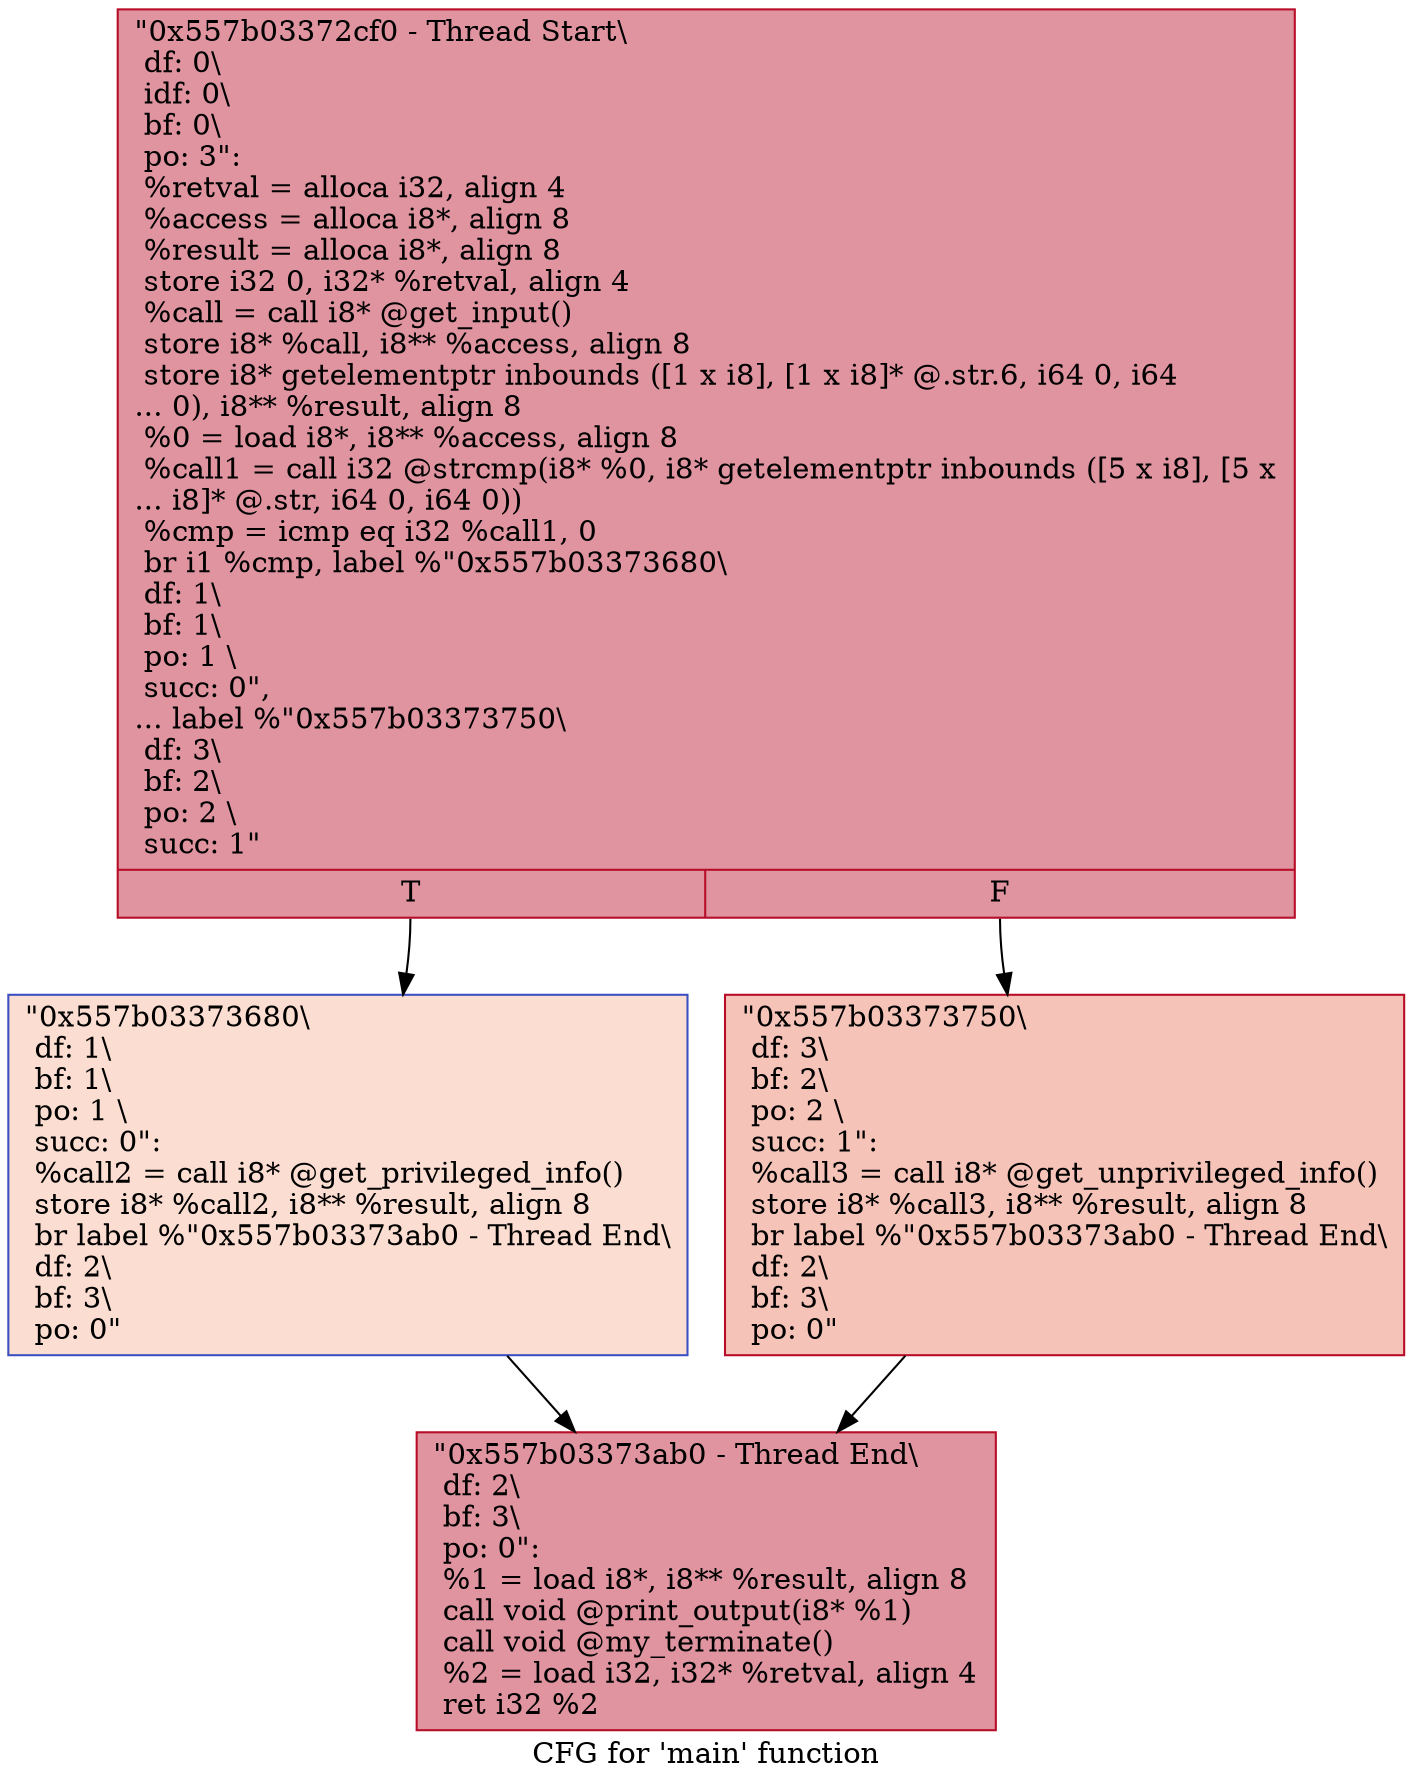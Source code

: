 digraph "CFG for 'main' function" {
	label="CFG for 'main' function";

	Node0x557b03372cf0 [shape=record,color="#b70d28ff", style=filled, fillcolor="#b70d2870",label="{\"0x557b03372cf0 - Thread Start\\\l df: 0\\\l idf: 0\\\l bf: 0\\\l po: 3\":\l  %retval = alloca i32, align 4\l  %access = alloca i8*, align 8\l  %result = alloca i8*, align 8\l  store i32 0, i32* %retval, align 4\l  %call = call i8* @get_input()\l  store i8* %call, i8** %access, align 8\l  store i8* getelementptr inbounds ([1 x i8], [1 x i8]* @.str.6, i64 0, i64\l... 0), i8** %result, align 8\l  %0 = load i8*, i8** %access, align 8\l  %call1 = call i32 @strcmp(i8* %0, i8* getelementptr inbounds ([5 x i8], [5 x\l... i8]* @.str, i64 0, i64 0))\l  %cmp = icmp eq i32 %call1, 0\l  br i1 %cmp, label %\"0x557b03373680\\\l df: 1\\\l bf: 1\\\l po: 1 \\\l succ: 0\",\l... label %\"0x557b03373750\\\l df: 3\\\l bf: 2\\\l po: 2 \\\l succ: 1\"\l|{<s0>T|<s1>F}}"];
	Node0x557b03372cf0:s0 -> Node0x557b03373680;
	Node0x557b03372cf0:s1 -> Node0x557b03373750;
	Node0x557b03373680 [shape=record,color="#3d50c3ff", style=filled, fillcolor="#f7b39670",label="{\"0x557b03373680\\\l df: 1\\\l bf: 1\\\l po: 1 \\\l succ: 0\": \l  %call2 = call i8* @get_privileged_info()\l  store i8* %call2, i8** %result, align 8\l  br label %\"0x557b03373ab0 - Thread End\\\l df: 2\\\l bf: 3\\\l po: 0\"\l}"];
	Node0x557b03373680 -> Node0x557b03373ab0;
	Node0x557b03373750 [shape=record,color="#b70d28ff", style=filled, fillcolor="#e8765c70",label="{\"0x557b03373750\\\l df: 3\\\l bf: 2\\\l po: 2 \\\l succ: 1\": \l  %call3 = call i8* @get_unprivileged_info()\l  store i8* %call3, i8** %result, align 8\l  br label %\"0x557b03373ab0 - Thread End\\\l df: 2\\\l bf: 3\\\l po: 0\"\l}"];
	Node0x557b03373750 -> Node0x557b03373ab0;
	Node0x557b03373ab0 [shape=record,color="#b70d28ff", style=filled, fillcolor="#b70d2870",label="{\"0x557b03373ab0 - Thread End\\\l df: 2\\\l bf: 3\\\l po: 0\": \l  %1 = load i8*, i8** %result, align 8\l  call void @print_output(i8* %1)\l  call void @my_terminate()\l  %2 = load i32, i32* %retval, align 4\l  ret i32 %2\l}"];
}
